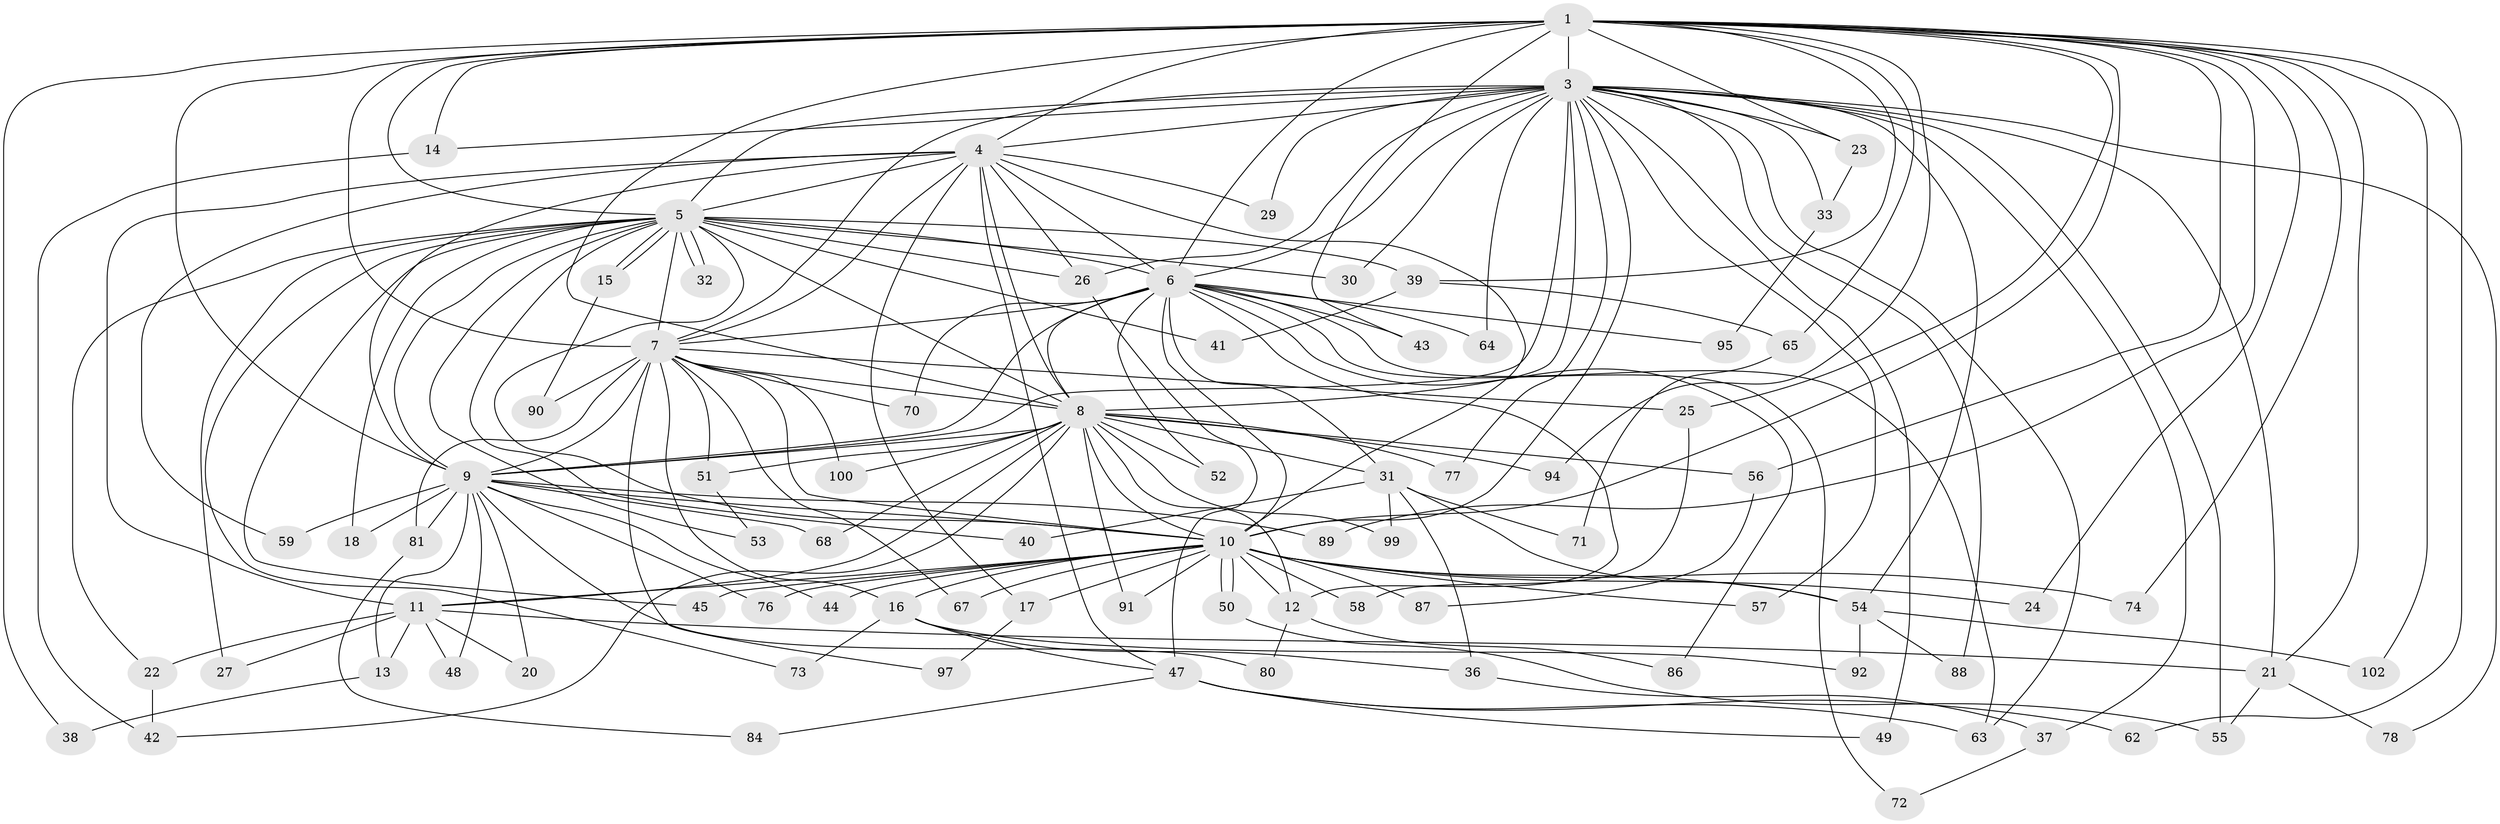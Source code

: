 // Generated by graph-tools (version 1.1) at 2025/23/03/03/25 07:23:46]
// undirected, 83 vertices, 193 edges
graph export_dot {
graph [start="1"]
  node [color=gray90,style=filled];
  1 [super="+2"];
  3 [super="+19"];
  4 [super="+101"];
  5 [super="+34"];
  6 [super="+85"];
  7 [super="+96"];
  8 [super="+66"];
  9 [super="+61"];
  10 [super="+75"];
  11 [super="+46"];
  12 [super="+98"];
  13;
  14;
  15;
  16 [super="+69"];
  17;
  18;
  20;
  21 [super="+28"];
  22;
  23;
  24;
  25;
  26 [super="+35"];
  27;
  29;
  30;
  31 [super="+60"];
  32;
  33;
  36;
  37;
  38;
  39;
  40;
  41;
  42 [super="+79"];
  43;
  44;
  45;
  47;
  48;
  49;
  50;
  51 [super="+93"];
  52;
  53;
  54;
  55 [super="+82"];
  56;
  57;
  58;
  59;
  62;
  63 [super="+83"];
  64;
  65;
  67;
  68;
  70;
  71;
  72;
  73;
  74;
  76;
  77;
  78;
  80;
  81;
  84;
  86;
  87;
  88;
  89;
  90;
  91;
  92;
  94;
  95;
  97;
  99;
  100;
  102;
  1 -- 3 [weight=2];
  1 -- 4 [weight=2];
  1 -- 5 [weight=2];
  1 -- 6 [weight=2];
  1 -- 7 [weight=2];
  1 -- 8 [weight=2];
  1 -- 9 [weight=2];
  1 -- 10 [weight=2];
  1 -- 21;
  1 -- 39;
  1 -- 43;
  1 -- 62;
  1 -- 65;
  1 -- 74;
  1 -- 102;
  1 -- 14;
  1 -- 23;
  1 -- 24;
  1 -- 89;
  1 -- 25;
  1 -- 94;
  1 -- 38;
  1 -- 56;
  3 -- 4;
  3 -- 5 [weight=2];
  3 -- 6;
  3 -- 7;
  3 -- 8 [weight=2];
  3 -- 9;
  3 -- 10;
  3 -- 14;
  3 -- 23;
  3 -- 26;
  3 -- 29;
  3 -- 30;
  3 -- 33;
  3 -- 37;
  3 -- 49;
  3 -- 54;
  3 -- 55;
  3 -- 57;
  3 -- 63;
  3 -- 64;
  3 -- 77;
  3 -- 78;
  3 -- 88;
  3 -- 21;
  4 -- 5;
  4 -- 6;
  4 -- 7 [weight=2];
  4 -- 8;
  4 -- 9;
  4 -- 10;
  4 -- 11;
  4 -- 17;
  4 -- 29;
  4 -- 47;
  4 -- 59;
  4 -- 26;
  5 -- 6;
  5 -- 7;
  5 -- 8;
  5 -- 9;
  5 -- 10;
  5 -- 15;
  5 -- 15;
  5 -- 18;
  5 -- 22;
  5 -- 26;
  5 -- 27;
  5 -- 30 [weight=2];
  5 -- 32;
  5 -- 32;
  5 -- 39;
  5 -- 40;
  5 -- 41;
  5 -- 45;
  5 -- 53;
  5 -- 73;
  6 -- 7;
  6 -- 8 [weight=2];
  6 -- 9;
  6 -- 10;
  6 -- 12;
  6 -- 31;
  6 -- 43;
  6 -- 52;
  6 -- 64;
  6 -- 70;
  6 -- 72;
  6 -- 86;
  6 -- 95;
  6 -- 63;
  7 -- 8 [weight=2];
  7 -- 9 [weight=2];
  7 -- 10;
  7 -- 16;
  7 -- 25;
  7 -- 51;
  7 -- 67;
  7 -- 70;
  7 -- 81;
  7 -- 90;
  7 -- 97;
  7 -- 100;
  8 -- 9;
  8 -- 10;
  8 -- 11;
  8 -- 12;
  8 -- 31;
  8 -- 42;
  8 -- 51 [weight=2];
  8 -- 52;
  8 -- 56;
  8 -- 68;
  8 -- 77;
  8 -- 91;
  8 -- 94;
  8 -- 99;
  8 -- 100;
  9 -- 10;
  9 -- 13;
  9 -- 18;
  9 -- 20;
  9 -- 44;
  9 -- 48;
  9 -- 59;
  9 -- 68;
  9 -- 76;
  9 -- 80;
  9 -- 81;
  9 -- 89;
  10 -- 16;
  10 -- 17;
  10 -- 24;
  10 -- 44;
  10 -- 45;
  10 -- 50 [weight=2];
  10 -- 50;
  10 -- 54;
  10 -- 57;
  10 -- 58;
  10 -- 67;
  10 -- 74;
  10 -- 76;
  10 -- 87;
  10 -- 91;
  10 -- 11;
  10 -- 12;
  11 -- 13;
  11 -- 20;
  11 -- 21;
  11 -- 22;
  11 -- 27;
  11 -- 48;
  12 -- 80;
  12 -- 86;
  13 -- 38;
  14 -- 42;
  15 -- 90;
  16 -- 36;
  16 -- 73;
  16 -- 92;
  16 -- 47;
  17 -- 97;
  21 -- 78;
  21 -- 55;
  22 -- 42;
  23 -- 33;
  25 -- 58;
  26 -- 47;
  31 -- 36;
  31 -- 40;
  31 -- 71;
  31 -- 99;
  31 -- 54;
  33 -- 95;
  36 -- 37;
  37 -- 72;
  39 -- 41;
  39 -- 65;
  47 -- 49;
  47 -- 62;
  47 -- 63;
  47 -- 84;
  50 -- 55;
  51 -- 53;
  54 -- 88;
  54 -- 92;
  54 -- 102;
  56 -- 87;
  65 -- 71;
  81 -- 84;
}
